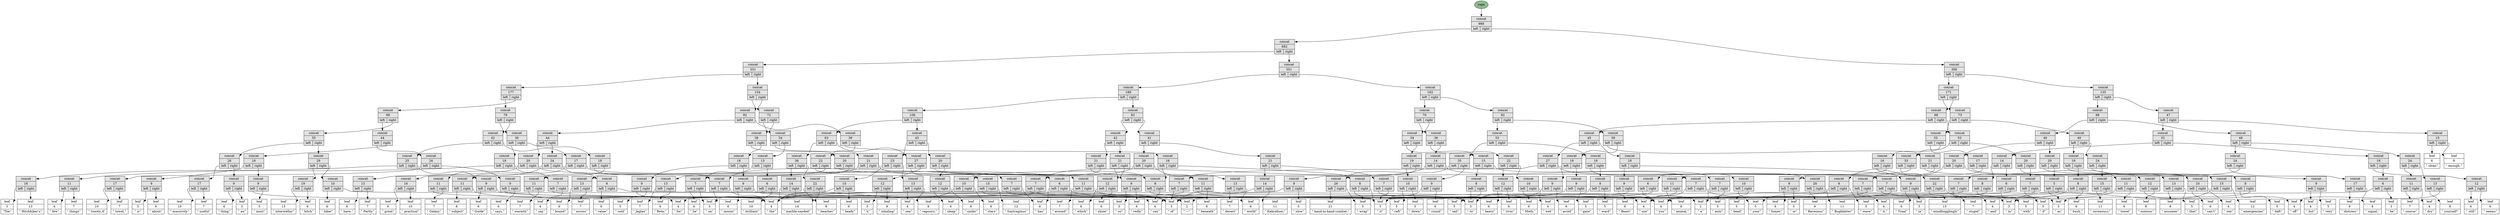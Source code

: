 digraph towelsrebalanced {
	node [shape=record]
	49766452 [label="{<type> concat | <length> 988 | { <left> left | <right> right } }", style=filled, fillcolor=gray89]
	20177316 [label="{<type> concat | <length> 682 | { <left> left | <right> right } }", style=filled, fillcolor=gray89]
	117737343 [label="{<type> concat | <length> 331 | { <left> left | <right> right } }", style=filled, fillcolor=gray89]
	77956410 [label="{<type> concat | <length> 177 | { <left> left | <right> right } }", style=filled, fillcolor=gray89]
	23192576 [label="{<type> concat | <length> 78 | { <left> left | <right> right } }", style=filled, fillcolor=gray89]
	98890646 [label="{<type> concat | <length> 42 | { <left> left | <right> right } }", style=filled, fillcolor=gray89]
	73260613 [label="{<type> concat | <length> 25 | { <left> left | <right> right } }", style=filled, fillcolor=gray89]
	92194227 [label="{<type> concat | <length> 16 | { <left> left | <right> right } }", style=filled, fillcolor=gray89]
	35352031 [label="{ <type> leaf | <length> 3 | <value> &#8220;The&#8221; }"]
	92194227:left -> 35352031:type
	43381977 [label="{ <type> leaf | <length> 13 | <value> &#8220; Hitchhiker’s&#8221; }"]
	92194227:right -> 43381977:type
	73260613:left -> 92194227:type
	32839190 [label="{<type> concat | <length> 9 | { <left> left | <right> right } }", style=filled, fillcolor=gray89]
	89790233 [label="{ <type> leaf | <length> 6 | <value> &#8220; Guide&#8221; }"]
	32839190:left -> 89790233:type
	130879116 [label="{ <type> leaf | <length> 3 | <value> &#8220; to&#8221; }"]
	32839190:right -> 130879116:type
	73260613:right -> 32839190:type
	98890646:left -> 73260613:type
	15851508 [label="{<type> concat | <length> 17 | { <left> left | <right> right } }", style=filled, fillcolor=gray89]
	37444988 [label="{<type> concat | <length> 11 | { <left> left | <right> right } }", style=filled, fillcolor=gray89]
	131910392 [label="{ <type> leaf | <length> 4 | <value> &#8220; the&#8221; }"]
	37444988:left -> 131910392:type
	127390009 [label="{ <type> leaf | <length> 7 | <value> &#8220; Galaxy&#8221; }"]
	37444988:right -> 127390009:type
	15851508:left -> 37444988:type
	83518295 [label="{<type> concat | <length> 6 | { <left> left | <right> right } }", style=filled, fillcolor=gray89]
	22918205 [label="{ <type> leaf | <length> 4 | <value> &#8220; has&#8221; }"]
	83518295:left -> 22918205:type
	131930546 [label="{ <type> leaf | <length> 2 | <value> &#8220; a&#8221; }"]
	83518295:right -> 131930546:type
	15851508:right -> 83518295:type
	98890646:right -> 15851508:type
	23192576:left -> 98890646:type
	98775657 [label="{<type> concat | <length> 36 | { <left> left | <right> right } }", style=filled, fillcolor=gray89]
	24268459 [label="{<type> concat | <length> 18 | { <left> left | <right> right } }", style=filled, fillcolor=gray89]
	32971768 [label="{<type> concat | <length> 11 | { <left> left | <right> right } }", style=filled, fillcolor=gray89]
	45148330 [label="{ <type> leaf | <length> 4 | <value> &#8220; few&#8221; }"]
	32971768:left -> 45148330:type
	10021242 [label="{ <type> leaf | <length> 7 | <value> &#8220; things&#8221; }"]
	32971768:right -> 10021242:type
	24268459:left -> 32971768:type
	60496121 [label="{<type> concat | <length> 7 | { <left> left | <right> right } }", style=filled, fillcolor=gray89]
	60496121:left -> 130879116:type
	9430689 [label="{ <type> leaf | <length> 4 | <value> &#8220; say&#8221; }"]
	60496121:right -> 9430689:type
	24268459:right -> 60496121:type
	98775657:left -> 24268459:type
	111858237 [label="{<type> concat | <length> 18 | { <left> left | <right> right } }", style=filled, fillcolor=gray89]
	131241313 [label="{<type> concat | <length> 7 | { <left> left | <right> right } }", style=filled, fillcolor=gray89]
	60868260 [label="{ <type> leaf | <length> 3 | <value> &#8220; on&#8221; }"]
	131241313:left -> 60868260:type
	131241313:right -> 131910392:type
	111858237:left -> 131241313:type
	36482289 [label="{<type> concat | <length> 11 | { <left> left | <right> right } }", style=filled, fillcolor=gray89]
	41020473 [label="{ <type> leaf | <length> 8 | <value> &#8220; subject&#8221; }"]
	36482289:left -> 41020473:type
	126584922 [label="{ <type> leaf | <length> 3 | <value> &#8220; of&#8221; }"]
	36482289:right -> 126584922:type
	111858237:right -> 36482289:type
	98775657:right -> 111858237:type
	23192576:right -> 98775657:type
	77956410:left -> 23192576:type
	18524267 [label="{<type> concat | <length> 99 | { <left> left | <right> right } }", style=filled, fillcolor=gray89]
	80671538 [label="{<type> concat | <length> 44 | { <left> left | <right> right } }", style=filled, fillcolor=gray89]
	88291647 [label="{<type> concat | <length> 26 | { <left> left | <right> right } }", style=filled, fillcolor=gray89]
	101404491 [label="{<type> concat | <length> 17 | { <left> left | <right> right } }", style=filled, fillcolor=gray89]
	63890629 [label="{ <type> leaf | <length> 10 | <value> &#8220; towels.
A&#8221; }"]
	101404491:left -> 63890629:type
	43304954 [label="{ <type> leaf | <length> 7 | <value> &#8220; towel,&#8221; }"]
	101404491:right -> 43304954:type
	88291647:left -> 101404491:type
	108979969 [label="{<type> concat | <length> 9 | { <left> left | <right> right } }", style=filled, fillcolor=gray89]
	45485964 [label="{ <type> leaf | <length> 3 | <value> &#8220; it&#8221; }"]
	108979969:left -> 45485964:type
	97053210 [label="{ <type> leaf | <length> 6 | <value> &#8220; says,&#8221; }"]
	108979969:right -> 97053210:type
	88291647:right -> 108979969:type
	80671538:left -> 88291647:type
	17529192 [label="{<type> concat | <length> 18 | { <left> left | <right> right } }", style=filled, fillcolor=gray89]
	59976280 [label="{<type> concat | <length> 9 | { <left> left | <right> right } }", style=filled, fillcolor=gray89]
	39117409 [label="{ <type> leaf | <length> 3 | <value> &#8220; is&#8221; }"]
	59976280:left -> 39117409:type
	114724668 [label="{ <type> leaf | <length> 6 | <value> &#8220; about&#8221; }"]
	59976280:right -> 114724668:type
	17529192:left -> 59976280:type
	54812488 [label="{<type> concat | <length> 9 | { <left> left | <right> right } }", style=filled, fillcolor=gray89]
	54812488:left -> 131910392:type
	59158124 [label="{ <type> leaf | <length> 5 | <value> &#8220; most&#8221; }"]
	54812488:right -> 59158124:type
	17529192:right -> 54812488:type
	80671538:right -> 17529192:type
	18524267:left -> 80671538:type
	59590820 [label="{<type> concat | <length> 55 | { <left> left | <right> right } }", style=filled, fillcolor=gray89]
	131370063 [label="{<type> concat | <length> 26 | { <left> left | <right> right } }", style=filled, fillcolor=gray89]
	73016437 [label="{<type> concat | <length> 17 | { <left> left | <right> right } }", style=filled, fillcolor=gray89]
	74324214 [label="{ <type> leaf | <length> 10 | <value> &#8220; massively&#8221; }"]
	73016437:left -> 74324214:type
	19106912 [label="{ <type> leaf | <length> 7 | <value> &#8220; useful&#8221; }"]
	73016437:right -> 19106912:type
	131370063:left -> 73016437:type
	133145422 [label="{<type> concat | <length> 9 | { <left> left | <right> right } }", style=filled, fillcolor=gray89]
	129153238 [label="{ <type> leaf | <length> 6 | <value> &#8220; thing&#8221; }"]
	133145422:left -> 129153238:type
	118840981 [label="{ <type> leaf | <length> 3 | <value> &#8220; an&#8221; }"]
	133145422:right -> 118840981:type
	131370063:right -> 133145422:type
	59590820:left -> 131370063:type
	64617807 [label="{<type> concat | <length> 29 | { <left> left | <right> right } }", style=filled, fillcolor=gray89]
	112192508 [label="{<type> concat | <length> 19 | { <left> left | <right> right } }", style=filled, fillcolor=gray89]
	5190575 [label="{ <type> leaf | <length> 13 | <value> &#8220; interstellar&#8221; }"]
	112192508:left -> 5190575:type
	102402750 [label="{ <type> leaf | <length> 6 | <value> &#8220; hitch&#8221; }"]
	112192508:right -> 102402750:type
	64617807:left -> 112192508:type
	119358930 [label="{<type> concat | <length> 10 | { <left> left | <right> right } }", style=filled, fillcolor=gray89]
	104789247 [label="{ <type> leaf | <length> 6 | <value> &#8220; hiker&#8221; }"]
	119358930:left -> 104789247:type
	67299124 [label="{ <type> leaf | <length> 4 | <value> &#8220; can&#8221; }"]
	119358930:right -> 67299124:type
	64617807:right -> 119358930:type
	59590820:right -> 64617807:type
	18524267:right -> 59590820:type
	77956410:right -> 18524267:type
	117737343:left -> 77956410:type
	17954815 [label="{<type> concat | <length> 154 | { <left> left | <right> right } }", style=filled, fillcolor=gray89]
	90603939 [label="{<type> concat | <length> 82 | { <left> left | <right> right } }", style=filled, fillcolor=gray89]
	65544335 [label="{<type> concat | <length> 44 | { <left> left | <right> right } }", style=filled, fillcolor=gray89]
	63645623 [label="{<type> concat | <length> 20 | { <left> left | <right> right } }", style=filled, fillcolor=gray89]
	131430429 [label="{<type> concat | <length> 13 | { <left> left | <right> right } }", style=filled, fillcolor=gray89]
	126927696 [label="{ <type> leaf | <length> 6 | <value> &#8220; have.&#8221; }"]
	131430429:left -> 126927696:type
	45323213 [label="{ <type> leaf | <length> 7 | <value> &#8220; Partly&#8221; }"]
	131430429:right -> 45323213:type
	63645623:left -> 131430429:type
	36296527 [label="{<type> concat | <length> 7 | { <left> left | <right> right } }", style=filled, fillcolor=gray89]
	36296527:left -> 45485964:type
	36296527:right -> 22918205:type
	63645623:right -> 36296527:type
	65544335:left -> 63645623:type
	5673013 [label="{<type> concat | <length> 24 | { <left> left | <right> right } }", style=filled, fillcolor=gray89]
	36519471 [label="{<type> concat | <length> 16 | { <left> left | <right> right } }", style=filled, fillcolor=gray89]
	5820391 [label="{ <type> leaf | <length> 6 | <value> &#8220; great&#8221; }"]
	36519471:left -> 5820391:type
	84687241 [label="{ <type> leaf | <length> 10 | <value> &#8220; practical&#8221; }"]
	36519471:right -> 84687241:type
	5673013:left -> 36519471:type
	69767220 [label="{<type> concat | <length> 8 | { <left> left | <right> right } }", style=filled, fillcolor=gray89]
	87473764 [label="{ <type> leaf | <length> 6 | <value> &#8220; value&#8221; }"]
	69767220:left -> 87473764:type
	8265271 [label="{ <type> leaf | <length> 2 | <value> &#8220; —&#8221; }"]
	69767220:right -> 8265271:type
	5673013:right -> 69767220:type
	65544335:right -> 5673013:type
	90603939:left -> 65544335:type
	82163533 [label="{<type> concat | <length> 38 | { <left> left | <right> right } }", style=filled, fillcolor=gray89]
	92590872 [label="{<type> concat | <length> 16 | { <left> left | <right> right } }", style=filled, fillcolor=gray89]
	121208747 [label="{<type> concat | <length> 8 | { <left> left | <right> right } }", style=filled, fillcolor=gray89]
	111192482 [label="{ <type> leaf | <length> 4 | <value> &#8220; you&#8221; }"]
	121208747:left -> 111192482:type
	121208747:right -> 67299124:type
	92590872:left -> 121208747:type
	89015611 [label="{<type> concat | <length> 8 | { <left> left | <right> right } }", style=filled, fillcolor=gray89]
	127306320 [label="{ <type> leaf | <length> 5 | <value> &#8220; wrap&#8221; }"]
	89015611:left -> 127306320:type
	89015611:right -> 45485964:type
	92590872:right -> 89015611:type
	82163533:left -> 92590872:type
	20124788 [label="{<type> concat | <length> 22 | { <left> left | <right> right } }", style=filled, fillcolor=gray89]
	132514066 [label="{<type> concat | <length> 11 | { <left> left | <right> right } }", style=filled, fillcolor=gray89]
	90165780 [label="{ <type> leaf | <length> 7 | <value> &#8220; around&#8221; }"]
	132514066:left -> 90165780:type
	132514066:right -> 111192482:type
	20124788:left -> 132514066:type
	130471185 [label="{<type> concat | <length> 11 | { <left> left | <right> right } }", style=filled, fillcolor=gray89]
	93178158 [label="{ <type> leaf | <length> 4 | <value> &#8220; for&#8221; }"]
	130471185:left -> 93178158:type
	20097787 [label="{ <type> leaf | <length> 7 | <value> &#8220; warmth&#8221; }"]
	130471185:right -> 20097787:type
	20124788:right -> 130471185:type
	82163533:right -> 20124788:type
	90603939:right -> 82163533:type
	17954815:left -> 90603939:type
	111857573 [label="{<type> concat | <length> 72 | { <left> left | <right> right } }", style=filled, fillcolor=gray89]
	97126877 [label="{<type> concat | <length> 38 | { <left> left | <right> right } }", style=filled, fillcolor=gray89]
	2407674 [label="{<type> concat | <length> 20 | { <left> left | <right> right } }", style=filled, fillcolor=gray89]
	28181199 [label="{<type> concat | <length> 7 | { <left> left | <right> right } }", style=filled, fillcolor=gray89]
	29588006 [label="{ <type> leaf | <length> 3 | <value> &#8220; as&#8221; }"]
	28181199:left -> 29588006:type
	28181199:right -> 111192482:type
	2407674:left -> 28181199:type
	95548498 [label="{<type> concat | <length> 13 | { <left> left | <right> right } }", style=filled, fillcolor=gray89]
	36411768 [label="{ <type> leaf | <length> 6 | <value> &#8220; bound&#8221; }"]
	95548498:left -> 36411768:type
	124103967 [label="{ <type> leaf | <length> 7 | <value> &#8220; across&#8221; }"]
	95548498:right -> 124103967:type
	2407674:right -> 95548498:type
	97126877:left -> 2407674:type
	71799825 [label="{<type> concat | <length> 18 | { <left> left | <right> right } }", style=filled, fillcolor=gray89]
	123882367 [label="{<type> concat | <length> 9 | { <left> left | <right> right } }", style=filled, fillcolor=gray89]
	123882367:left -> 131910392:type
	53155593 [label="{ <type> leaf | <length> 5 | <value> &#8220; cold&#8221; }"]
	123882367:right -> 53155593:type
	71799825:left -> 123882367:type
	125427059 [label="{<type> concat | <length> 9 | { <left> left | <right> right } }", style=filled, fillcolor=gray89]
	93694111 [label="{ <type> leaf | <length> 6 | <value> &#8220; moons&#8221; }"]
	125427059:left -> 93694111:type
	125427059:right -> 126584922:type
	71799825:right -> 125427059:type
	97126877:right -> 71799825:type
	111857573:left -> 97126877:type
	70675537 [label="{<type> concat | <length> 34 | { <left> left | <right> right } }", style=filled, fillcolor=gray89]
	55993719 [label="{<type> concat | <length> 21 | { <left> left | <right> right } }", style=filled, fillcolor=gray89]
	100558120 [label="{<type> concat | <length> 13 | { <left> left | <right> right } }", style=filled, fillcolor=gray89]
	51151618 [label="{ <type> leaf | <length> 7 | <value> &#8220; Jaglan&#8221; }"]
	100558120:left -> 51151618:type
	66866529 [label="{ <type> leaf | <length> 6 | <value> &#8220; Beta;&#8221; }"]
	100558120:right -> 66866529:type
	55993719:left -> 100558120:type
	55993719:right -> 121208747:type
	70675537:left -> 55993719:type
	6277695 [label="{<type> concat | <length> 13 | { <left> left | <right> right } }", style=filled, fillcolor=gray89]
	131834174 [label="{<type> concat | <length> 7 | { <left> left | <right> right } }", style=filled, fillcolor=gray89]
	72385362 [label="{ <type> leaf | <length> 4 | <value> &#8220; lie&#8221; }"]
	131834174:left -> 72385362:type
	131834174:right -> 60868260:type
	6277695:left -> 131834174:type
	124745531 [label="{<type> concat | <length> 6 | { <left> left | <right> right } }", style=filled, fillcolor=gray89]
	124745531:left -> 45485964:type
	124745531:right -> 60868260:type
	6277695:right -> 124745531:type
	70675537:right -> 6277695:type
	111857573:right -> 70675537:type
	17954815:right -> 111857573:type
	117737343:right -> 17954815:type
	20177316:left -> 117737343:type
	17660219 [label="{<type> concat | <length> 351 | { <left> left | <right> right } }", style=filled, fillcolor=gray89]
	54018617 [label="{<type> concat | <length> 189 | { <left> left | <right> right } }", style=filled, fillcolor=gray89]
	100266118 [label="{<type> concat | <length> 106 | { <left> left | <right> right } }", style=filled, fillcolor=gray89]
	75354449 [label="{<type> concat | <length> 63 | { <left> left | <right> right } }", style=filled, fillcolor=gray89]
	120220162 [label="{<type> concat | <length> 36 | { <left> left | <right> right } }", style=filled, fillcolor=gray89]
	15377412 [label="{<type> concat | <length> 14 | { <left> left | <right> right } }", style=filled, fillcolor=gray89]
	15377412:left -> 131910392:type
	30377348 [label="{ <type> leaf | <length> 10 | <value> &#8220; brilliant&#8221; }"]
	15377412:right -> 30377348:type
	120220162:left -> 15377412:type
	122664378 [label="{<type> concat | <length> 22 | { <left> left | <right> right } }", style=filled, fillcolor=gray89]
	121722371 [label="{ <type> leaf | <length> 14 | <value> &#8220; marble‐sanded&#8221; }"]
	122664378:left -> 121722371:type
	11437932 [label="{ <type> leaf | <length> 8 | <value> &#8220; beaches&#8221; }"]
	122664378:right -> 11437932:type
	120220162:right -> 122664378:type
	75354449:left -> 120220162:type
	75027874 [label="{<type> concat | <length> 27 | { <left> left | <right> right } }", style=filled, fillcolor=gray89]
	125440943 [label="{<type> concat | <length> 15 | { <left> left | <right> right } }", style=filled, fillcolor=gray89]
	125440943:left -> 126584922:type
	43353192 [label="{ <type> leaf | <length> 12 | <value> &#8220; Santraginus&#8221; }"]
	125440943:right -> 43353192:type
	75027874:left -> 125440943:type
	120777249 [label="{<type> concat | <length> 12 | { <left> left | <right> right } }", style=filled, fillcolor=gray89]
	48890274 [label="{ <type> leaf | <length> 3 | <value> &#8220; V,&#8221; }"]
	120777249:left -> 48890274:type
	118081362 [label="{ <type> leaf | <length> 9 | <value> &#8220; inhaling&#8221; }"]
	120777249:right -> 118081362:type
	75027874:right -> 120777249:type
	75354449:right -> 75027874:type
	100266118:left -> 75354449:type
	32727651 [label="{<type> concat | <length> 43 | { <left> left | <right> right } }", style=filled, fillcolor=gray89]
	83767340 [label="{<type> concat | <length> 23 | { <left> left | <right> right } }", style=filled, fillcolor=gray89]
	131857354 [label="{<type> concat | <length> 10 | { <left> left | <right> right } }", style=filled, fillcolor=gray89]
	131857354:left -> 131910392:type
	61577580 [label="{ <type> leaf | <length> 6 | <value> &#8220; heady&#8221; }"]
	131857354:right -> 61577580:type
	83767340:left -> 131857354:type
	116113447 [label="{<type> concat | <length> 13 | { <left> left | <right> right } }", style=filled, fillcolor=gray89]
	37704441 [label="{ <type> leaf | <length> 4 | <value> &#8220; sea&#8221; }"]
	116113447:left -> 37704441:type
	93592601 [label="{ <type> leaf | <length> 9 | <value> &#8220; vapours;&#8221; }"]
	116113447:right -> 93592601:type
	83767340:right -> 116113447:type
	32727651:left -> 83767340:type
	131171303 [label="{<type> concat | <length> 20 | { <left> left | <right> right } }", style=filled, fillcolor=gray89]
	131171303:left -> 121208747:type
	93122191 [label="{<type> concat | <length> 12 | { <left> left | <right> right } }", style=filled, fillcolor=gray89]
	33798840 [label="{ <type> leaf | <length> 6 | <value> &#8220; sleep&#8221; }"]
	93122191:left -> 33798840:type
	2848050 [label="{ <type> leaf | <length> 6 | <value> &#8220; under&#8221; }"]
	93122191:right -> 2848050:type
	131171303:right -> 93122191:type
	32727651:right -> 131171303:type
	100266118:right -> 32727651:type
	54018617:left -> 100266118:type
	85199881 [label="{<type> concat | <length> 83 | { <left> left | <right> right } }", style=filled, fillcolor=gray89]
	114285203 [label="{<type> concat | <length> 42 | { <left> left | <right> right } }", style=filled, fillcolor=gray89]
	13500755 [label="{<type> concat | <length> 21 | { <left> left | <right> right } }", style=filled, fillcolor=gray89]
	124809317 [label="{<type> concat | <length> 11 | { <left> left | <right> right } }", style=filled, fillcolor=gray89]
	124809317:left -> 45485964:type
	56992083 [label="{ <type> leaf | <length> 8 | <value> &#8220; beneath&#8221; }"]
	124809317:right -> 56992083:type
	13500755:left -> 124809317:type
	9026394 [label="{<type> concat | <length> 10 | { <left> left | <right> right } }", style=filled, fillcolor=gray89]
	9026394:left -> 131910392:type
	98489416 [label="{ <type> leaf | <length> 6 | <value> &#8220; stars&#8221; }"]
	9026394:right -> 98489416:type
	13500755:right -> 9026394:type
	114285203:left -> 13500755:type
	80926276 [label="{<type> concat | <length> 21 | { <left> left | <right> right } }", style=filled, fillcolor=gray89]
	75945304 [label="{<type> concat | <length> 12 | { <left> left | <right> right } }", style=filled, fillcolor=gray89]
	24848973 [label="{ <type> leaf | <length> 6 | <value> &#8220; which&#8221; }"]
	75945304:left -> 24848973:type
	92472198 [label="{ <type> leaf | <length> 6 | <value> &#8220; shine&#8221; }"]
	75945304:right -> 92472198:type
	80926276:left -> 75945304:type
	120402623 [label="{<type> concat | <length> 9 | { <left> left | <right> right } }", style=filled, fillcolor=gray89]
	103060354 [label="{ <type> leaf | <length> 3 | <value> &#8220; so&#8221; }"]
	120402623:left -> 103060354:type
	37359851 [label="{ <type> leaf | <length> 6 | <value> &#8220; redly&#8221; }"]
	120402623:right -> 37359851:type
	80926276:right -> 120402623:type
	114285203:right -> 80926276:type
	85199881:left -> 114285203:type
	120381500 [label="{<type> concat | <length> 41 | { <left> left | <right> right } }", style=filled, fillcolor=gray89]
	66838945 [label="{<type> concat | <length> 20 | { <left> left | <right> right } }", style=filled, fillcolor=gray89]
	66838945:left -> 131241313:type
	79467513 [label="{<type> concat | <length> 13 | { <left> left | <right> right } }", style=filled, fillcolor=gray89]
	15257755 [label="{ <type> leaf | <length> 7 | <value> &#8220; desert&#8221; }"]
	79467513:left -> 15257755:type
	118860212 [label="{ <type> leaf | <length> 6 | <value> &#8220; world&#8221; }"]
	79467513:right -> 118860212:type
	66838945:right -> 79467513:type
	120381500:left -> 66838945:type
	26974697 [label="{<type> concat | <length> 21 | { <left> left | <right> right } }", style=filled, fillcolor=gray89]
	53608210 [label="{<type> concat | <length> 14 | { <left> left | <right> right } }", style=filled, fillcolor=gray89]
	53608210:left -> 126584922:type
	120646838 [label="{ <type> leaf | <length> 11 | <value> &#8220; Kakrafoon;&#8221; }"]
	53608210:right -> 120646838:type
	26974697:left -> 53608210:type
	60638267 [label="{<type> concat | <length> 7 | { <left> left | <right> right } }", style=filled, fillcolor=gray89]
	113553080 [label="{ <type> leaf | <length> 4 | <value> &#8220; use&#8221; }"]
	60638267:left -> 113553080:type
	60638267:right -> 45485964:type
	26974697:right -> 60638267:type
	120381500:right -> 26974697:type
	85199881:right -> 120381500:type
	54018617:right -> 85199881:type
	17660219:left -> 54018617:type
	102484515 [label="{<type> concat | <length> 162 | { <left> left | <right> right } }", style=filled, fillcolor=gray89]
	34549422 [label="{<type> concat | <length> 70 | { <left> left | <right> right } }", style=filled, fillcolor=gray89]
	50233565 [label="{<type> concat | <length> 34 | { <left> left | <right> right } }", style=filled, fillcolor=gray89]
	77693299 [label="{<type> concat | <length> 15 | { <left> left | <right> right } }", style=filled, fillcolor=gray89]
	74632109 [label="{<type> concat | <length> 8 | { <left> left | <right> right } }", style=filled, fillcolor=gray89]
	74632109:left -> 130879116:type
	29215850 [label="{ <type> leaf | <length> 5 | <value> &#8220; sail&#8221; }"]
	74632109:right -> 29215850:type
	77693299:left -> 74632109:type
	69954841 [label="{<type> concat | <length> 7 | { <left> left | <right> right } }", style=filled, fillcolor=gray89]
	69954841:left -> 131930546:type
	37890819 [label="{ <type> leaf | <length> 5 | <value> &#8220; mini&#8221; }"]
	69954841:right -> 37890819:type
	77693299:right -> 69954841:type
	50233565:left -> 77693299:type
	46555762 [label="{<type> concat | <length> 19 | { <left> left | <right> right } }", style=filled, fillcolor=gray89]
	103539472 [label="{<type> concat | <length> 10 | { <left> left | <right> right } }", style=filled, fillcolor=gray89]
	94248196 [label="{ <type> leaf | <length> 5 | <value> &#8220; raft&#8221; }"]
	103539472:left -> 94248196:type
	38359252 [label="{ <type> leaf | <length> 5 | <value> &#8220; down&#8221; }"]
	103539472:right -> 38359252:type
	46555762:left -> 103539472:type
	124777663 [label="{<type> concat | <length> 9 | { <left> left | <right> right } }", style=filled, fillcolor=gray89]
	124777663:left -> 131910392:type
	9631888 [label="{ <type> leaf | <length> 5 | <value> &#8220; slow&#8221; }"]
	124777663:right -> 9631888:type
	46555762:right -> 124777663:type
	50233565:right -> 46555762:type
	34549422:left -> 50233565:type
	104558674 [label="{<type> concat | <length> 36 | { <left> left | <right> right } }", style=filled, fillcolor=gray89]
	47796860 [label="{<type> concat | <length> 22 | { <left> left | <right> right } }", style=filled, fillcolor=gray89]
	71987663 [label="{<type> concat | <length> 12 | { <left> left | <right> right } }", style=filled, fillcolor=gray89]
	36711548 [label="{ <type> leaf | <length> 6 | <value> &#8220; heavy&#8221; }"]
	71987663:left -> 36711548:type
	14643159 [label="{ <type> leaf | <length> 6 | <value> &#8220; river&#8221; }"]
	71987663:right -> 14643159:type
	47796860:left -> 71987663:type
	18164088 [label="{<type> concat | <length> 10 | { <left> left | <right> right } }", style=filled, fillcolor=gray89]
	6374340 [label="{ <type> leaf | <length> 6 | <value> &#8220; Moth;&#8221; }"]
	18164088:left -> 6374340:type
	15563217 [label="{ <type> leaf | <length> 4 | <value> &#8220; wet&#8221; }"]
	18164088:right -> 15563217:type
	47796860:right -> 18164088:type
	104558674:left -> 47796860:type
	103726092 [label="{<type> concat | <length> 14 | { <left> left | <right> right } }", style=filled, fillcolor=gray89]
	97915092 [label="{<type> concat | <length> 7 | { <left> left | <right> right } }", style=filled, fillcolor=gray89]
	97915092:left -> 45485964:type
	97915092:right -> 93178158:type
	103726092:left -> 97915092:type
	56299935 [label="{<type> concat | <length> 7 | { <left> left | <right> right } }", style=filled, fillcolor=gray89]
	56299935:left -> 113553080:type
	15698682 [label="{ <type> leaf | <length> 3 | <value> &#8220; in&#8221; }"]
	56299935:right -> 15698682:type
	103726092:right -> 56299935:type
	104558674:right -> 103726092:type
	34549422:right -> 104558674:type
	102484515:left -> 34549422:type
	130092519 [label="{<type> concat | <length> 92 | { <left> left | <right> right } }", style=filled, fillcolor=gray89]
	129342073 [label="{<type> concat | <length> 53 | { <left> left | <right> right } }", style=filled, fillcolor=gray89]
	67823840 [label="{<type> concat | <length> 35 | { <left> left | <right> right } }", style=filled, fillcolor=gray89]
	22946700 [label="{<type> concat | <length> 26 | { <left> left | <right> right } }", style=filled, fillcolor=gray89]
	57752500 [label="{ <type> leaf | <length> 21 | <value> &#8220; hand‐to‐hand‐combat;&#8221; }"]
	22946700:left -> 57752500:type
	22946700:right -> 127306320:type
	67823840:left -> 22946700:type
	87956838 [label="{<type> concat | <length> 9 | { <left> left | <right> right } }", style=filled, fillcolor=gray89]
	87956838:left -> 45485964:type
	38115053 [label="{ <type> leaf | <length> 6 | <value> &#8220; round&#8221; }"]
	87956838:right -> 38115053:type
	67823840:right -> 87956838:type
	129342073:left -> 67823840:type
	110880131 [label="{<type> concat | <length> 18 | { <left> left | <right> right } }", style=filled, fillcolor=gray89]
	26888381 [label="{<type> concat | <length> 10 | { <left> left | <right> right } }", style=filled, fillcolor=gray89]
	27166757 [label="{ <type> leaf | <length> 5 | <value> &#8220; your&#8221; }"]
	26888381:left -> 27166757:type
	645496 [label="{ <type> leaf | <length> 5 | <value> &#8220; head&#8221; }"]
	26888381:right -> 645496:type
	110880131:left -> 26888381:type
	79001090 [label="{<type> concat | <length> 8 | { <left> left | <right> right } }", style=filled, fillcolor=gray89]
	79001090:left -> 130879116:type
	129827874 [label="{ <type> leaf | <length> 5 | <value> &#8220; ward&#8221; }"]
	79001090:right -> 129827874:type
	110880131:right -> 79001090:type
	129342073:right -> 110880131:type
	130092519:left -> 129342073:type
	123768272 [label="{<type> concat | <length> 39 | { <left> left | <right> right } }", style=filled, fillcolor=gray89]
	22648158 [label="{<type> concat | <length> 21 | { <left> left | <right> right } }", style=filled, fillcolor=gray89]
	77202835 [label="{<type> concat | <length> 12 | { <left> left | <right> right } }", style=filled, fillcolor=gray89]
	106622691 [label="{ <type> leaf | <length> 4 | <value> &#8220; off&#8221; }"]
	77202835:left -> 106622691:type
	124314959 [label="{ <type> leaf | <length> 8 | <value> &#8220; noxious&#8221; }"]
	77202835:right -> 124314959:type
	22648158:left -> 77202835:type
	73990702 [label="{<type> concat | <length> 9 | { <left> left | <right> right } }", style=filled, fillcolor=gray89]
	14695808 [label="{ <type> leaf | <length> 6 | <value> &#8220; fumes&#8221; }"]
	73990702:left -> 14695808:type
	97209670 [label="{ <type> leaf | <length> 3 | <value> &#8220; or&#8221; }"]
	73990702:right -> 97209670:type
	22648158:right -> 73990702:type
	123768272:left -> 22648158:type
	38149898 [label="{<type> concat | <length> 18 | { <left> left | <right> right } }", style=filled, fillcolor=gray89]
	117426845 [label="{<type> concat | <length> 9 | { <left> left | <right> right } }", style=filled, fillcolor=gray89]
	117426845:left -> 130879116:type
	29181517 [label="{ <type> leaf | <length> 6 | <value> &#8220; avoid&#8221; }"]
	117426845:right -> 29181517:type
	38149898:left -> 117426845:type
	25253046 [label="{<type> concat | <length> 9 | { <left> left | <right> right } }", style=filled, fillcolor=gray89]
	25253046:left -> 131910392:type
	37475345 [label="{ <type> leaf | <length> 5 | <value> &#8220; gaze&#8221; }"]
	25253046:right -> 37475345:type
	38149898:right -> 25253046:type
	123768272:right -> 38149898:type
	130092519:right -> 123768272:type
	102484515:right -> 130092519:type
	17660219:right -> 102484515:type
	20177316:right -> 17660219:type
	49766452:left -> 20177316:type
	10919937 [label="{<type> concat | <length> 306 | { <left> left | <right> right } }", style=filled, fillcolor=gray89]
	69669373 [label="{<type> concat | <length> 171 | { <left> left | <right> right } }", style=filled, fillcolor=gray89]
	39532166 [label="{<type> concat | <length> 98 | { <left> left | <right> right } }", style=filled, fillcolor=gray89]
	12303787 [label="{<type> concat | <length> 45 | { <left> left | <right> right } }", style=filled, fillcolor=gray89]
	55254381 [label="{<type> concat | <length> 27 | { <left> left | <right> right } }", style=filled, fillcolor=gray89]
	39846197 [label="{<type> concat | <length> 7 | { <left> left | <right> right } }", style=filled, fillcolor=gray89]
	39846197:left -> 126584922:type
	39846197:right -> 131910392:type
	55254381:left -> 39846197:type
	86499238 [label="{<type> concat | <length> 20 | { <left> left | <right> right } }", style=filled, fillcolor=gray89]
	55384853 [label="{ <type> leaf | <length> 9 | <value> &#8220; Ravenous&#8221; }"]
	86499238:left -> 55384853:type
	34775453 [label="{ <type> leaf | <length> 11 | <value> &#8220; Bugblatter&#8221; }"]
	86499238:right -> 34775453:type
	55254381:right -> 86499238:type
	12303787:left -> 55254381:type
	42710379 [label="{<type> concat | <length> 18 | { <left> left | <right> right } }", style=filled, fillcolor=gray89]
	44679026 [label="{<type> concat | <length> 9 | { <left> left | <right> right } }", style=filled, fillcolor=gray89]
	113055535 [label="{ <type> leaf | <length> 6 | <value> &#8220; Beast&#8221; }"]
	44679026:left -> 113055535:type
	44679026:right -> 126584922:type
	42710379:left -> 44679026:type
	102815066 [label="{<type> concat | <length> 9 | { <left> left | <right> right } }", style=filled, fillcolor=gray89]
	99350366 [label="{ <type> leaf | <length> 6 | <value> &#8220; Traal&#8221; }"]
	102815066:left -> 99350366:type
	36338209 [label="{ <type> leaf | <length> 3 | <value> &#8220; (a&#8221; }"]
	102815066:right -> 36338209:type
	42710379:right -> 102815066:type
	12303787:right -> 42710379:type
	39532166:left -> 12303787:type
	388594 [label="{<type> concat | <length> 53 | { <left> left | <right> right } }", style=filled, fillcolor=gray89]
	51123420 [label="{<type> concat | <length> 33 | { <left> left | <right> right } }", style=filled, fillcolor=gray89]
	22930762 [label="{<type> concat | <length> 22 | { <left> left | <right> right } }", style=filled, fillcolor=gray89]
	66680702 [label="{ <type> leaf | <length> 15 | <value> &#8220; mindbogglingly&#8221; }"]
	22930762:left -> 66680702:type
	56883193 [label="{ <type> leaf | <length> 7 | <value> &#8220; stupid&#8221; }"]
	22930762:right -> 56883193:type
	51123420:left -> 22930762:type
	97104979 [label="{<type> concat | <length> 11 | { <left> left | <right> right } }", style=filled, fillcolor=gray89]
	107639568 [label="{ <type> leaf | <length> 8 | <value> &#8220; animal,&#8221; }"]
	97104979:left -> 107639568:type
	97104979:right -> 45485964:type
	51123420:right -> 97104979:type
	388594:left -> 51123420:type
	76556097 [label="{<type> concat | <length> 20 | { <left> left | <right> right } }", style=filled, fillcolor=gray89]
	4026226 [label="{<type> concat | <length> 13 | { <left> left | <right> right } }", style=filled, fillcolor=gray89]
	79434409 [label="{ <type> leaf | <length> 8 | <value> &#8220; assumes&#8221; }"]
	4026226:left -> 79434409:type
	3059071 [label="{ <type> leaf | <length> 5 | <value> &#8220; that&#8221; }"]
	4026226:right -> 3059071:type
	76556097:left -> 4026226:type
	16790999 [label="{<type> concat | <length> 7 | { <left> left | <right> right } }", style=filled, fillcolor=gray89]
	55465842 [label="{ <type> leaf | <length> 3 | <value> &#8220; if&#8221; }"]
	16790999:left -> 55465842:type
	16790999:right -> 111192482:type
	76556097:right -> 16790999:type
	388594:right -> 76556097:type
	39532166:right -> 388594:type
	69669373:left -> 39532166:type
	14468617 [label="{<type> concat | <length> 73 | { <left> left | <right> right } }", style=filled, fillcolor=gray89]
	81869672 [label="{<type> concat | <length> 33 | { <left> left | <right> right } }", style=filled, fillcolor=gray89]
	69954856 [label="{<type> concat | <length> 17 | { <left> left | <right> right } }", style=filled, fillcolor=gray89]
	6790527 [label="{<type> concat | <length> 10 | { <left> left | <right> right } }", style=filled, fillcolor=gray89]
	4073420 [label="{ <type> leaf | <length> 6 | <value> &#8220; can't&#8221; }"]
	6790527:left -> 4073420:type
	131520689 [label="{ <type> leaf | <length> 4 | <value> &#8220; see&#8221; }"]
	6790527:right -> 131520689:type
	69954856:left -> 6790527:type
	122483140 [label="{<type> concat | <length> 7 | { <left> left | <right> right } }", style=filled, fillcolor=gray89]
	72515995 [label="{ <type> leaf | <length> 4 | <value> &#8220; it,&#8221; }"]
	122483140:left -> 72515995:type
	122483140:right -> 45485964:type
	69954856:right -> 122483140:type
	81869672:left -> 69954856:type
	74396637 [label="{<type> concat | <length> 16 | { <left> left | <right> right } }", style=filled, fillcolor=gray89]
	74396637:left -> 6790527:type
	81532679 [label="{<type> concat | <length> 6 | { <left> left | <right> right } }", style=filled, fillcolor=gray89]
	81532679:left -> 111192482:type
	81532679:right -> 8265271:type
	74396637:right -> 81532679:type
	81869672:right -> 74396637:type
	14468617:left -> 81869672:type
	115788676 [label="{<type> concat | <length> 40 | { <left> left | <right> right } }", style=filled, fillcolor=gray89]
	54191414 [label="{<type> concat | <length> 16 | { <left> left | <right> right } }", style=filled, fillcolor=gray89]
	65588913 [label="{<type> concat | <length> 8 | { <left> left | <right> right } }", style=filled, fillcolor=gray89]
	21053311 [label="{ <type> leaf | <length> 5 | <value> &#8220; daft&#8221; }"]
	65588913:left -> 21053311:type
	65588913:right -> 29588006:type
	54191414:left -> 65588913:type
	77495306 [label="{<type> concat | <length> 8 | { <left> left | <right> right } }", style=filled, fillcolor=gray89]
	77495306:left -> 131930546:type
	97813848 [label="{ <type> leaf | <length> 6 | <value> &#8220; bush,&#8221; }"]
	77495306:right -> 97813848:type
	54191414:right -> 77495306:type
	115788676:left -> 54191414:type
	128879915 [label="{<type> concat | <length> 24 | { <left> left | <right> right } }", style=filled, fillcolor=gray89]
	102800486 [label="{<type> concat | <length> 9 | { <left> left | <right> right } }", style=filled, fillcolor=gray89]
	2410007 [label="{ <type> leaf | <length> 4 | <value> &#8220; but&#8221; }"]
	102800486:left -> 2410007:type
	78325204 [label="{ <type> leaf | <length> 5 | <value> &#8220; very&#8221; }"]
	102800486:right -> 78325204:type
	128879915:left -> 102800486:type
	128498082 [label="{<type> concat | <length> 15 | { <left> left | <right> right } }", style=filled, fillcolor=gray89]
	28281754 [label="{ <type> leaf | <length> 11 | <value> &#8220; ravenous);&#8221; }"]
	128498082:left -> 28281754:type
	128498082:right -> 111192482:type
	128879915:right -> 128498082:type
	115788676:right -> 128879915:type
	14468617:right -> 115788676:type
	69669373:right -> 14468617:type
	10919937:left -> 69669373:type
	20527279 [label="{<type> concat | <length> 135 | { <left> left | <right> right } }", style=filled, fillcolor=gray89]
	83013749 [label="{<type> concat | <length> 88 | { <left> left | <right> right } }", style=filled, fillcolor=gray89]
	96437776 [label="{<type> concat | <length> 40 | { <left> left | <right> right } }", style=filled, fillcolor=gray89]
	111739864 [label="{<type> concat | <length> 20 | { <left> left | <right> right } }", style=filled, fillcolor=gray89]
	74266454 [label="{<type> concat | <length> 9 | { <left> left | <right> right } }", style=filled, fillcolor=gray89]
	74266454:left -> 67299124:type
	37846876 [label="{ <type> leaf | <length> 5 | <value> &#8220; wave&#8221; }"]
	74266454:right -> 37846876:type
	111739864:left -> 74266454:type
	37986271 [label="{<type> concat | <length> 11 | { <left> left | <right> right } }", style=filled, fillcolor=gray89]
	37986271:left -> 27166757:type
	118078082 [label="{ <type> leaf | <length> 6 | <value> &#8220; towel&#8221; }"]
	37986271:right -> 118078082:type
	111739864:right -> 37986271:type
	96437776:left -> 111739864:type
	75611365 [label="{<type> concat | <length> 20 | { <left> left | <right> right } }", style=filled, fillcolor=gray89]
	104762060 [label="{<type> concat | <length> 15 | { <left> left | <right> right } }", style=filled, fillcolor=gray89]
	104762060:left -> 15698682:type
	77090913 [label="{ <type> leaf | <length> 12 | <value> &#8220; emergencies&#8221; }"]
	104762060:right -> 77090913:type
	75611365:left -> 104762060:type
	53426225 [label="{<type> concat | <length> 5 | { <left> left | <right> right } }", style=filled, fillcolor=gray89]
	53426225:left -> 29588006:type
	53426225:right -> 131930546:type
	75611365:right -> 53426225:type
	96437776:right -> 75611365:type
	83013749:left -> 96437776:type
	58785541 [label="{<type> concat | <length> 48 | { <left> left | <right> right } }", style=filled, fillcolor=gray89]
	29152016 [label="{<type> concat | <length> 24 | { <left> left | <right> right } }", style=filled, fillcolor=gray89]
	31383740 [label="{<type> concat | <length> 17 | { <left> left | <right> right } }", style=filled, fillcolor=gray89]
	86539333 [label="{ <type> leaf | <length> 9 | <value> &#8220; distress&#8221; }"]
	31383740:left -> 86539333:type
	72825285 [label="{ <type> leaf | <length> 8 | <value> &#8220; signal,&#8221; }"]
	31383740:right -> 72825285:type
	29152016:left -> 31383740:type
	81052617 [label="{<type> concat | <length> 7 | { <left> left | <right> right } }", style=filled, fillcolor=gray89]
	37225719 [label="{ <type> leaf | <length> 4 | <value> &#8220; and&#8221; }"]
	81052617:left -> 37225719:type
	81052617:right -> 126584922:type
	29152016:right -> 81052617:type
	58785541:left -> 29152016:type
	62969646 [label="{<type> concat | <length> 24 | { <left> left | <right> right } }", style=filled, fillcolor=gray89]
	122854424 [label="{<type> concat | <length> 11 | { <left> left | <right> right } }", style=filled, fillcolor=gray89]
	29360824 [label="{ <type> leaf | <length> 7 | <value> &#8220; course&#8221; }"]
	122854424:left -> 29360824:type
	89231974 [label="{ <type> leaf | <length> 4 | <value> &#8220; dry&#8221; }"]
	122854424:right -> 89231974:type
	62969646:left -> 122854424:type
	29410982 [label="{<type> concat | <length> 13 | { <left> left | <right> right } }", style=filled, fillcolor=gray89]
	104770370 [label="{ <type> leaf | <length> 9 | <value> &#8220; yourself&#8221; }"]
	29410982:left -> 104770370:type
	29410982:right -> 106622691:type
	62969646:right -> 29410982:type
	58785541:right -> 62969646:type
	83013749:right -> 58785541:type
	20527279:left -> 83013749:type
	29276362 [label="{<type> concat | <length> 47 | { <left> left | <right> right } }", style=filled, fillcolor=gray89]
	41788142 [label="{<type> concat | <length> 32 | { <left> left | <right> right } }", style=filled, fillcolor=gray89]
	57741853 [label="{<type> concat | <length> 14 | { <left> left | <right> right } }", style=filled, fillcolor=gray89]
	96359968 [label="{<type> concat | <length> 8 | { <left> left | <right> right } }", style=filled, fillcolor=gray89]
	127451217 [label="{ <type> leaf | <length> 5 | <value> &#8220; with&#8221; }"]
	96359968:left -> 127451217:type
	96359968:right -> 45485964:type
	57741853:left -> 96359968:type
	54876684 [label="{<type> concat | <length> 6 | { <left> left | <right> right } }", style=filled, fillcolor=gray89]
	54876684:left -> 55465842:type
	54876684:right -> 45485964:type
	57741853:right -> 54876684:type
	41788142:left -> 57741853:type
	104076541 [label="{<type> concat | <length> 18 | { <left> left | <right> right } }", style=filled, fillcolor=gray89]
	41094043 [label="{<type> concat | <length> 12 | { <left> left | <right> right } }", style=filled, fillcolor=gray89]
	100621610 [label="{ <type> leaf | <length> 6 | <value> &#8220; still&#8221; }"]
	41094043:left -> 100621610:type
	26884223 [label="{ <type> leaf | <length> 6 | <value> &#8220; seems&#8221; }"]
	41094043:right -> 26884223:type
	104076541:left -> 41094043:type
	51669842 [label="{<type> concat | <length> 6 | { <left> left | <right> right } }", style=filled, fillcolor=gray89]
	51669842:left -> 130879116:type
	102376099 [label="{ <type> leaf | <length> 3 | <value> &#8220; be&#8221; }"]
	51669842:right -> 102376099:type
	104076541:right -> 51669842:type
	41788142:right -> 104076541:type
	29276362:left -> 41788142:type
	57960583 [label="{<type> concat | <length> 15 | { <left> left | <right> right } }", style=filled, fillcolor=gray89]
	79731882 [label="{ <type> leaf | <length> 6 | <value> &#8220; clean&#8221; }"]
	57960583:left -> 79731882:type
	4026714 [label="{ <type> leaf | <length> 9 | <value> &#8220; enough.
&#8221; }"]
	57960583:right -> 4026714:type
	29276362:right -> 57960583:type
	20527279:right -> 29276362:type
	10919937:right -> 20527279:type
	49766452:right -> 10919937:type
	rope [label="rope", shape=oval, style=filled, fillcolor=darkseagreen]
	rope -> 49766452
}